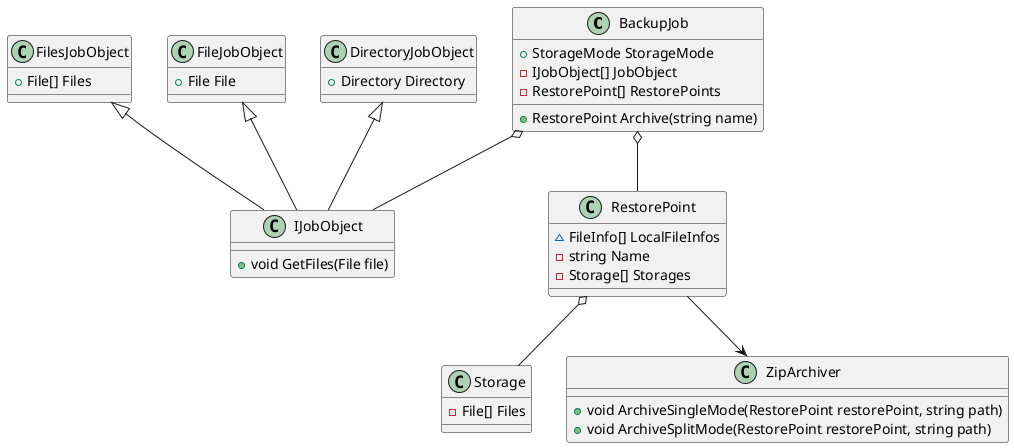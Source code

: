 ﻿@startuml

class BackupJob {
    + StorageMode StorageMode
    - IJobObject[] JobObject
    - RestorePoint[] RestorePoints
    
    + RestorePoint Archive(string name)
}

class IJobObject {
    + void GetFiles(File file)
}

class FilesJobObject {
    + File[] Files
}

class FileJobObject {
    + File File
}

class DirectoryJobObject {
    + Directory Directory
}

class RestorePoint {
    ~ FileInfo[] LocalFileInfos
    - string Name
    - Storage[] Storages
}

class Storage {
    - File[] Files
}

class ZipArchiver {
    + void ArchiveSingleMode(RestorePoint restorePoint, string path)
    + void ArchiveSplitMode(RestorePoint restorePoint, string path)
}

BackupJob o-- RestorePoint
RestorePoint o-- Storage
BackupJob o-- IJobObject
RestorePoint --> ZipArchiver
FilesJobObject <|-- IJobObject
FileJobObject <|-- IJobObject
DirectoryJobObject <|-- IJobObject

@enduml